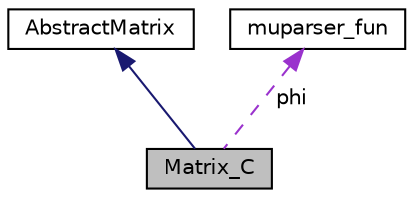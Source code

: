 digraph "Matrix_C"
{
 // LATEX_PDF_SIZE
  edge [fontname="Helvetica",fontsize="10",labelfontname="Helvetica",labelfontsize="10"];
  node [fontname="Helvetica",fontsize="10",shape=record];
  Node1 [label="Matrix_C",height=0.2,width=0.4,color="black", fillcolor="grey75", style="filled", fontcolor="black",tooltip="Matrix C is the mass matrix for the Transport problem."];
  Node2 -> Node1 [dir="back",color="midnightblue",fontsize="10",style="solid",fontname="Helvetica"];
  Node2 [label="AbstractMatrix",height=0.2,width=0.4,color="black", fillcolor="white", style="filled",URL="$classAbstractMatrix.html",tooltip="Definition of an Abstract class for the matrices of the Darcy and Transport System."];
  Node3 -> Node1 [dir="back",color="darkorchid3",fontsize="10",style="dashed",label=" phi" ,fontname="Helvetica"];
  Node3 [label="muparser_fun",height=0.2,width=0.4,color="black", fillcolor="white", style="filled",URL="$classmuparser__fun.html",tooltip="Class for creating and set muparser_fun."];
}
